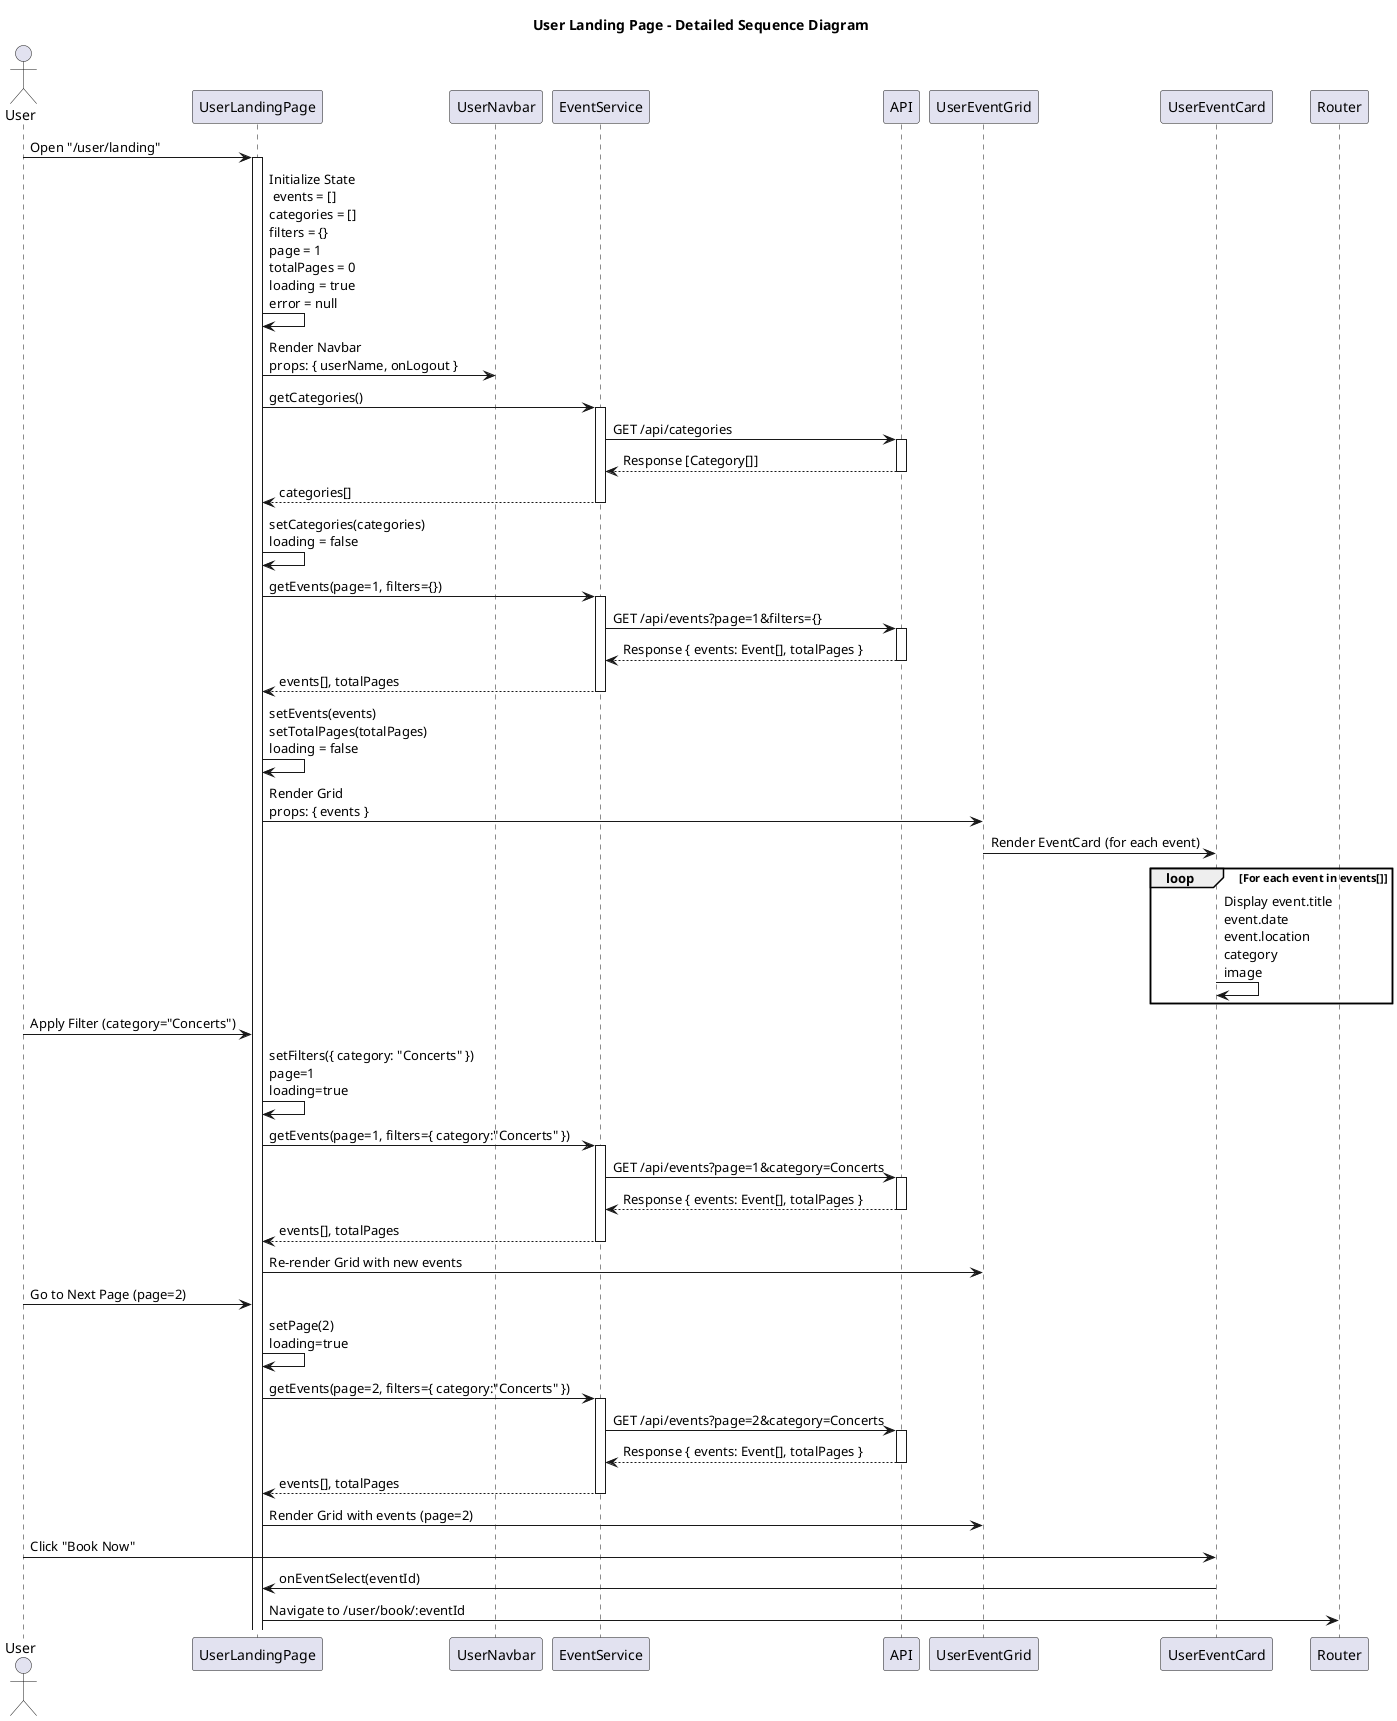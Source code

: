 @startuml
title User Landing Page - Detailed Sequence Diagram

actor User

User -> UserLandingPage: Open "/user/landing"
activate UserLandingPage

' ----------- INITIALIZATION -----------
UserLandingPage -> UserLandingPage: Initialize State\n events = []\ncategories = []\nfilters = {}\npage = 1\ntotalPages = 0\nloading = true\nerror = null

' ----------- RENDER NAVBAR -----------
UserLandingPage -> UserNavbar: Render Navbar\nprops: { userName, onLogout }

' ----------- FETCH CATEGORIES -----------
UserLandingPage -> EventService: getCategories()
activate EventService
EventService -> API: GET /api/categories
activate API
API --> EventService: Response [Category[]]
deactivate API
EventService --> UserLandingPage: categories[]
deactivate EventService

UserLandingPage -> UserLandingPage: setCategories(categories)\nloading = false

' ----------- FETCH EVENTS (Page=1, Filters={}) -----------
UserLandingPage -> EventService: getEvents(page=1, filters={})
activate EventService
EventService -> API: GET /api/events?page=1&filters={}
activate API
API --> EventService: Response { events: Event[], totalPages }
deactivate API
EventService --> UserLandingPage: events[], totalPages
deactivate EventService

UserLandingPage -> UserLandingPage: setEvents(events)\nsetTotalPages(totalPages)\nloading = false

' ----------- RENDER EVENTS GRID -----------
UserLandingPage -> UserEventGrid: Render Grid\nprops: { events }

UserEventGrid -> UserEventCard: Render EventCard (for each event)
loop For each event in events[]
  UserEventCard -> UserEventCard: Display event.title\nevent.date\nevent.location\ncategory\nimage
end

' ----------- USER INTERACTION: FILTER -----------
User -> UserLandingPage: Apply Filter (category="Concerts")
UserLandingPage -> UserLandingPage: setFilters({ category: "Concerts" })\npage=1\nloading=true

UserLandingPage -> EventService: getEvents(page=1, filters={ category:"Concerts" })
activate EventService
EventService -> API: GET /api/events?page=1&category=Concerts
activate API
API --> EventService: Response { events: Event[], totalPages }
deactivate API
EventService --> UserLandingPage: events[], totalPages
deactivate EventService

UserLandingPage -> UserEventGrid: Re-render Grid with new events

' ----------- USER INTERACTION: PAGINATION -----------
User -> UserLandingPage: Go to Next Page (page=2)
UserLandingPage -> UserLandingPage: setPage(2)\nloading=true

UserLandingPage -> EventService: getEvents(page=2, filters={ category:"Concerts" })
activate EventService
EventService -> API: GET /api/events?page=2&category=Concerts
activate API
API --> EventService: Response { events: Event[], totalPages }
deactivate API
EventService --> UserLandingPage: events[], totalPages
deactivate EventService

UserLandingPage -> UserEventGrid: Render Grid with events (page=2)

' ----------- USER INTERACTION: CLICK EVENT -----------
User -> UserEventCard: Click "Book Now"
UserEventCard -> UserLandingPage: onEventSelect(eventId)
UserLandingPage -> Router: Navigate to /user/book/:eventId

@enduml
